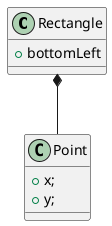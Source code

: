 @startuml

class Rectangle{
  +bottomLeft
}

class Point {
  +x;
  +y;
}

Rectangle *-- Point

@enduml